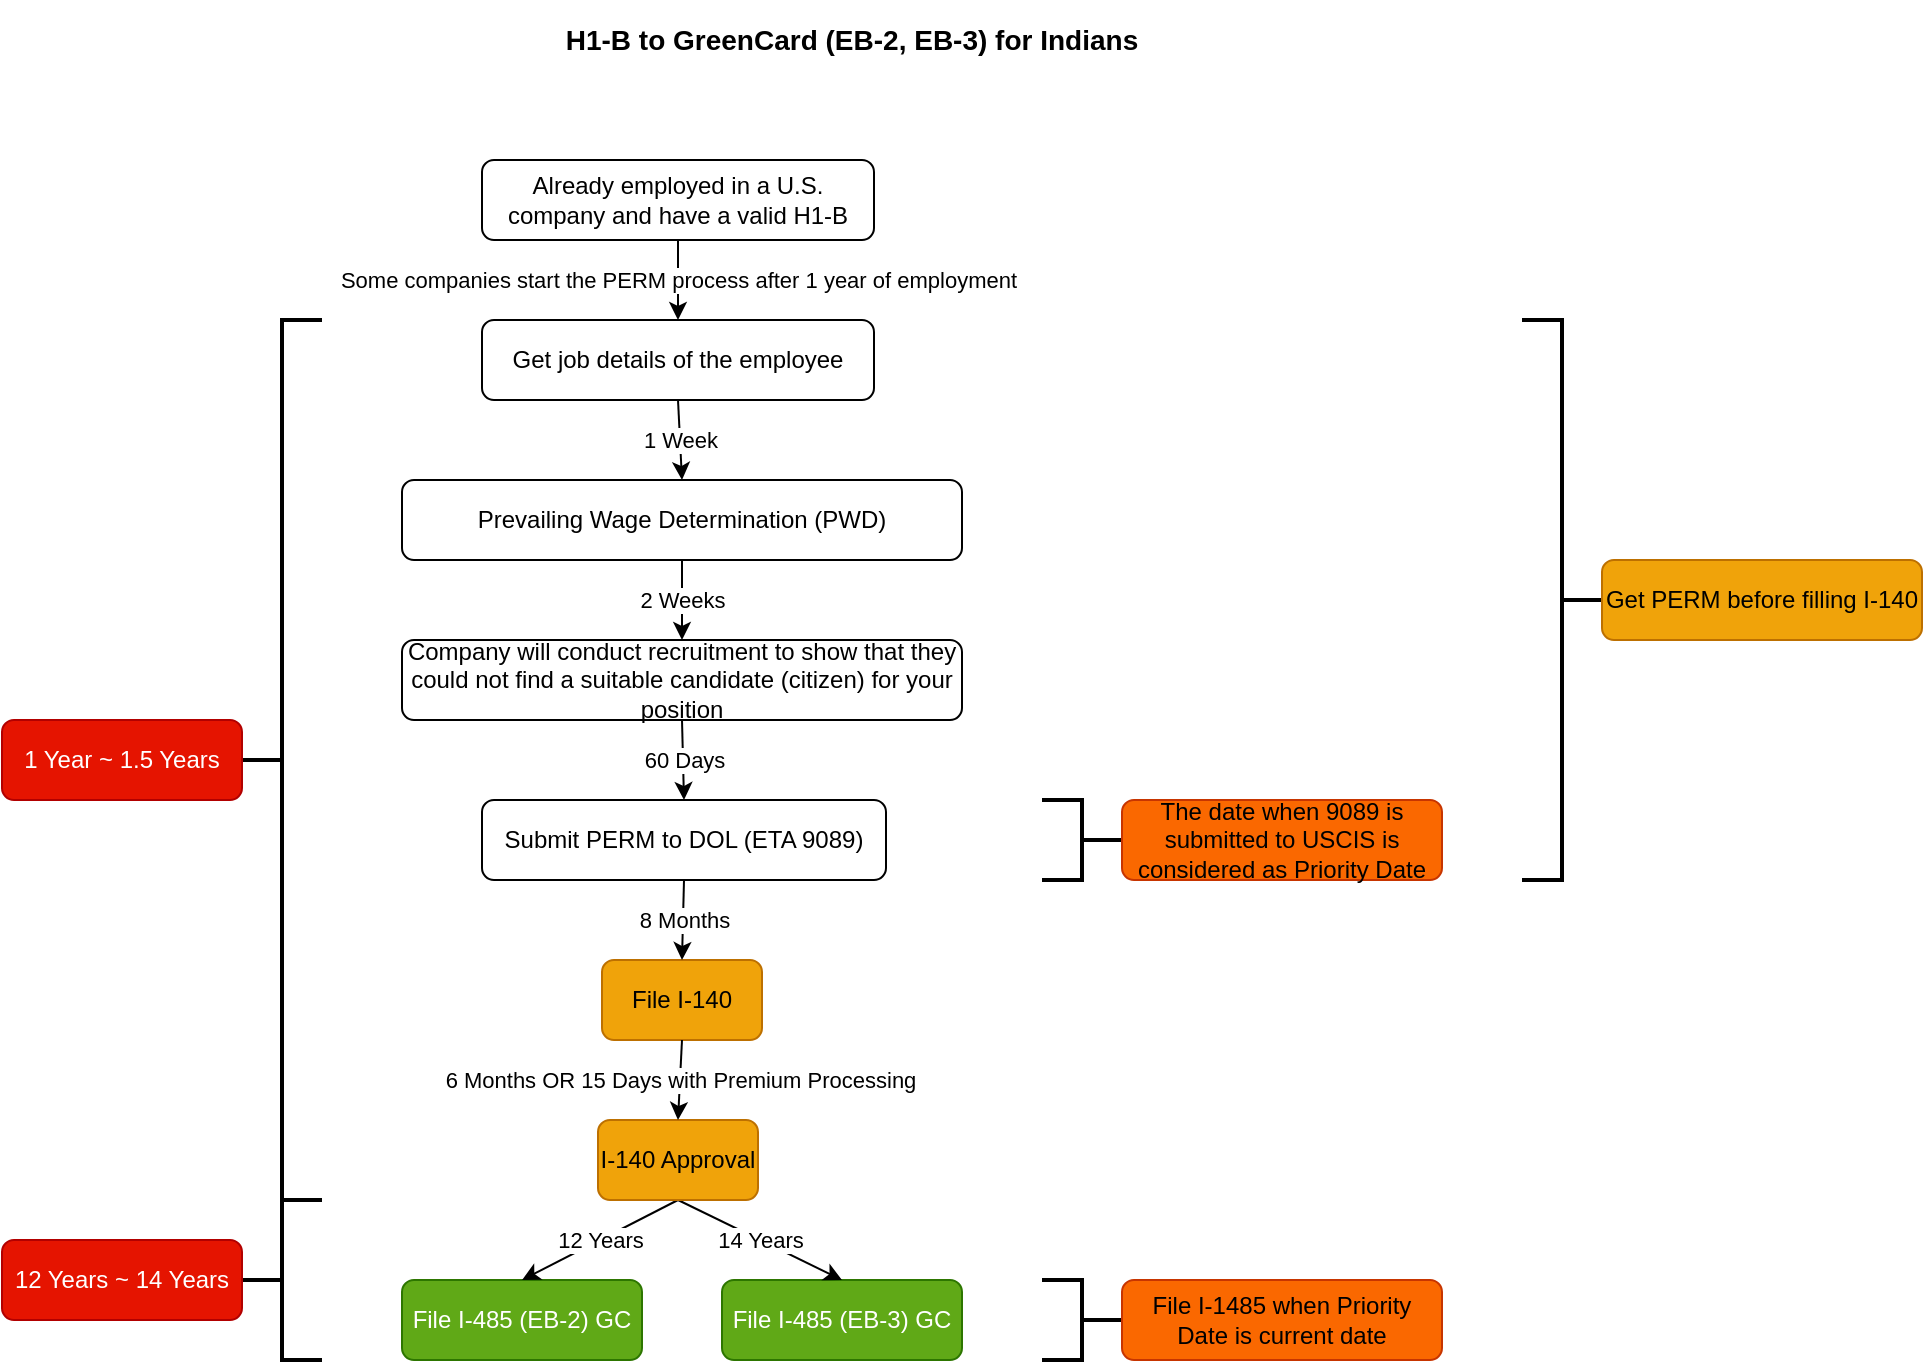 <mxfile version="21.5.1" type="device">
  <diagram name="Page-1" id="6U1NCKin3F8ppmGt7H0f">
    <mxGraphModel dx="1122" dy="793" grid="1" gridSize="10" guides="1" tooltips="1" connect="1" arrows="1" fold="1" page="1" pageScale="1" pageWidth="850" pageHeight="1100" math="0" shadow="0">
      <root>
        <mxCell id="0" />
        <mxCell id="1" parent="0" />
        <mxCell id="VrfPllnBidAQAeL3b49Z-1" value="H1-B to GreenCard (EB-2, EB-3) for Indians" style="text;html=1;strokeColor=none;fillColor=none;align=center;verticalAlign=middle;whiteSpace=wrap;rounded=0;fontStyle=1;fontSize=14;" parent="1" vertex="1">
          <mxGeometry x="280" y="40" width="290" height="40" as="geometry" />
        </mxCell>
        <mxCell id="VrfPllnBidAQAeL3b49Z-3" value="Prevailing Wage Determination (PWD)" style="rounded=1;whiteSpace=wrap;html=1;" parent="1" vertex="1">
          <mxGeometry x="200" y="280" width="280" height="40" as="geometry" />
        </mxCell>
        <mxCell id="VrfPllnBidAQAeL3b49Z-4" value="Get job details of the employee" style="rounded=1;whiteSpace=wrap;html=1;" parent="1" vertex="1">
          <mxGeometry x="240" y="200" width="196" height="40" as="geometry" />
        </mxCell>
        <mxCell id="VrfPllnBidAQAeL3b49Z-5" value="" style="endArrow=classic;html=1;rounded=0;exitX=0.5;exitY=1;exitDx=0;exitDy=0;entryX=0.5;entryY=0;entryDx=0;entryDy=0;" parent="1" source="VrfPllnBidAQAeL3b49Z-3" target="VrfPllnBidAQAeL3b49Z-7" edge="1">
          <mxGeometry relative="1" as="geometry">
            <mxPoint x="290" y="430" as="sourcePoint" />
            <mxPoint x="340" y="400" as="targetPoint" />
          </mxGeometry>
        </mxCell>
        <mxCell id="VrfPllnBidAQAeL3b49Z-6" value="2 Weeks" style="edgeLabel;resizable=0;html=1;align=center;verticalAlign=middle;" parent="VrfPllnBidAQAeL3b49Z-5" connectable="0" vertex="1">
          <mxGeometry relative="1" as="geometry" />
        </mxCell>
        <mxCell id="VrfPllnBidAQAeL3b49Z-7" value="Company will conduct recruitment to show that they could not find a suitable candidate (citizen) for your position" style="rounded=1;whiteSpace=wrap;html=1;" parent="1" vertex="1">
          <mxGeometry x="200" y="360" width="280" height="40" as="geometry" />
        </mxCell>
        <mxCell id="VrfPllnBidAQAeL3b49Z-8" value="Submit PERM to DOL (ETA 9089)" style="rounded=1;whiteSpace=wrap;html=1;" parent="1" vertex="1">
          <mxGeometry x="240" y="440" width="202" height="40" as="geometry" />
        </mxCell>
        <mxCell id="VrfPllnBidAQAeL3b49Z-9" value="File I-140" style="rounded=1;whiteSpace=wrap;html=1;fillColor=#f0a30a;fontColor=#000000;strokeColor=#BD7000;" parent="1" vertex="1">
          <mxGeometry x="300" y="520" width="80" height="40" as="geometry" />
        </mxCell>
        <mxCell id="VrfPllnBidAQAeL3b49Z-10" value="File I-485 (EB-2) GC" style="rounded=1;whiteSpace=wrap;html=1;fillColor=#60a917;fontColor=#ffffff;strokeColor=#2D7600;" parent="1" vertex="1">
          <mxGeometry x="200" y="680" width="120" height="40" as="geometry" />
        </mxCell>
        <mxCell id="VrfPllnBidAQAeL3b49Z-11" value="File I-485 (EB-3) GC" style="rounded=1;whiteSpace=wrap;html=1;fillColor=#60a917;fontColor=#ffffff;strokeColor=#2D7600;" parent="1" vertex="1">
          <mxGeometry x="360" y="680" width="120" height="40" as="geometry" />
        </mxCell>
        <mxCell id="VrfPllnBidAQAeL3b49Z-12" value="" style="endArrow=classic;html=1;rounded=0;entryX=0.5;entryY=0;entryDx=0;entryDy=0;exitX=0.5;exitY=1;exitDx=0;exitDy=0;" parent="1" source="VrfPllnBidAQAeL3b49Z-7" target="VrfPllnBidAQAeL3b49Z-8" edge="1">
          <mxGeometry relative="1" as="geometry">
            <mxPoint x="365" y="430" as="sourcePoint" />
            <mxPoint x="325" y="460" as="targetPoint" />
          </mxGeometry>
        </mxCell>
        <mxCell id="VrfPllnBidAQAeL3b49Z-13" value="60 Days" style="edgeLabel;resizable=0;html=1;align=center;verticalAlign=middle;" parent="VrfPllnBidAQAeL3b49Z-12" connectable="0" vertex="1">
          <mxGeometry relative="1" as="geometry" />
        </mxCell>
        <mxCell id="VrfPllnBidAQAeL3b49Z-14" value="" style="endArrow=classic;html=1;rounded=0;entryX=0.5;entryY=0;entryDx=0;entryDy=0;exitX=0.5;exitY=1;exitDx=0;exitDy=0;" parent="1" source="VrfPllnBidAQAeL3b49Z-8" target="VrfPllnBidAQAeL3b49Z-9" edge="1">
          <mxGeometry relative="1" as="geometry">
            <mxPoint x="425" y="540" as="sourcePoint" />
            <mxPoint x="300" y="560" as="targetPoint" />
          </mxGeometry>
        </mxCell>
        <mxCell id="VrfPllnBidAQAeL3b49Z-15" value="8 Months" style="edgeLabel;resizable=0;html=1;align=center;verticalAlign=middle;" parent="VrfPllnBidAQAeL3b49Z-14" connectable="0" vertex="1">
          <mxGeometry relative="1" as="geometry" />
        </mxCell>
        <mxCell id="VrfPllnBidAQAeL3b49Z-16" value="" style="endArrow=classic;html=1;rounded=0;entryX=0.5;entryY=0;entryDx=0;entryDy=0;exitX=0.5;exitY=1;exitDx=0;exitDy=0;" parent="1" source="VrfPllnBidAQAeL3b49Z-33" target="VrfPllnBidAQAeL3b49Z-10" edge="1">
          <mxGeometry relative="1" as="geometry">
            <mxPoint x="375" y="690" as="sourcePoint" />
            <mxPoint x="250" y="710" as="targetPoint" />
          </mxGeometry>
        </mxCell>
        <mxCell id="VrfPllnBidAQAeL3b49Z-17" value="12 Years" style="edgeLabel;resizable=0;html=1;align=center;verticalAlign=middle;" parent="VrfPllnBidAQAeL3b49Z-16" connectable="0" vertex="1">
          <mxGeometry relative="1" as="geometry" />
        </mxCell>
        <mxCell id="VrfPllnBidAQAeL3b49Z-18" value="" style="endArrow=classic;html=1;rounded=0;entryX=0.5;entryY=0;entryDx=0;entryDy=0;exitX=0.5;exitY=1;exitDx=0;exitDy=0;" parent="1" source="VrfPllnBidAQAeL3b49Z-33" target="VrfPllnBidAQAeL3b49Z-11" edge="1">
          <mxGeometry relative="1" as="geometry">
            <mxPoint x="561" y="690" as="sourcePoint" />
            <mxPoint x="436" y="710" as="targetPoint" />
          </mxGeometry>
        </mxCell>
        <mxCell id="VrfPllnBidAQAeL3b49Z-19" value="14 Years" style="edgeLabel;resizable=0;html=1;align=center;verticalAlign=middle;" parent="VrfPllnBidAQAeL3b49Z-18" connectable="0" vertex="1">
          <mxGeometry relative="1" as="geometry" />
        </mxCell>
        <mxCell id="VrfPllnBidAQAeL3b49Z-21" value="" style="endArrow=classic;html=1;rounded=0;entryX=0.5;entryY=0;entryDx=0;entryDy=0;exitX=0.5;exitY=1;exitDx=0;exitDy=0;" parent="1" source="VrfPllnBidAQAeL3b49Z-4" target="VrfPllnBidAQAeL3b49Z-3" edge="1">
          <mxGeometry relative="1" as="geometry">
            <mxPoint x="660" y="140" as="sourcePoint" />
            <mxPoint x="460" y="280" as="targetPoint" />
          </mxGeometry>
        </mxCell>
        <mxCell id="VrfPllnBidAQAeL3b49Z-22" value="1 Week" style="edgeLabel;resizable=0;html=1;align=center;verticalAlign=middle;" parent="VrfPllnBidAQAeL3b49Z-21" connectable="0" vertex="1">
          <mxGeometry relative="1" as="geometry" />
        </mxCell>
        <mxCell id="VrfPllnBidAQAeL3b49Z-24" value="" style="strokeWidth=2;html=1;shape=mxgraph.flowchart.annotation_2;align=left;labelPosition=right;pointerEvents=1;direction=west;" parent="1" vertex="1">
          <mxGeometry x="520" y="440" width="40" height="40" as="geometry" />
        </mxCell>
        <mxCell id="VrfPllnBidAQAeL3b49Z-25" value="The date when 9089 is submitted to USCIS is considered as Priority Date" style="rounded=1;whiteSpace=wrap;html=1;fillColor=#fa6800;fontColor=#000000;strokeColor=#C73500;" parent="1" vertex="1">
          <mxGeometry x="560" y="440" width="160" height="40" as="geometry" />
        </mxCell>
        <mxCell id="VrfPllnBidAQAeL3b49Z-27" value="" style="strokeWidth=2;html=1;shape=mxgraph.flowchart.annotation_2;align=left;labelPosition=right;pointerEvents=1;direction=west;" parent="1" vertex="1">
          <mxGeometry x="760" y="200" width="40" height="280" as="geometry" />
        </mxCell>
        <mxCell id="VrfPllnBidAQAeL3b49Z-28" value="Get PERM before filling I-140" style="rounded=1;whiteSpace=wrap;html=1;fillColor=#f0a30a;fontColor=#000000;strokeColor=#BD7000;" parent="1" vertex="1">
          <mxGeometry x="800" y="320" width="160" height="40" as="geometry" />
        </mxCell>
        <mxCell id="VrfPllnBidAQAeL3b49Z-29" value="" style="strokeWidth=2;html=1;shape=mxgraph.flowchart.annotation_2;align=left;labelPosition=right;pointerEvents=1;direction=east;" parent="1" vertex="1">
          <mxGeometry x="120" y="200" width="40" height="440" as="geometry" />
        </mxCell>
        <mxCell id="VrfPllnBidAQAeL3b49Z-30" value="1 Year ~ 1.5 Years" style="rounded=1;whiteSpace=wrap;html=1;fillColor=#e51400;fontColor=#ffffff;strokeColor=#B20000;" parent="1" vertex="1">
          <mxGeometry y="400" width="120" height="40" as="geometry" />
        </mxCell>
        <mxCell id="VrfPllnBidAQAeL3b49Z-31" value="" style="strokeWidth=2;html=1;shape=mxgraph.flowchart.annotation_2;align=left;labelPosition=right;pointerEvents=1;direction=east;" parent="1" vertex="1">
          <mxGeometry x="120" y="640" width="40" height="80" as="geometry" />
        </mxCell>
        <mxCell id="VrfPllnBidAQAeL3b49Z-32" value="12 Years ~ 14 Years" style="rounded=1;whiteSpace=wrap;html=1;fillColor=#e51400;fontColor=#ffffff;strokeColor=#B20000;" parent="1" vertex="1">
          <mxGeometry y="660" width="120" height="40" as="geometry" />
        </mxCell>
        <mxCell id="VrfPllnBidAQAeL3b49Z-33" value="I-140 Approval" style="rounded=1;whiteSpace=wrap;html=1;fillColor=#f0a30a;fontColor=#000000;strokeColor=#BD7000;" parent="1" vertex="1">
          <mxGeometry x="298" y="600" width="80" height="40" as="geometry" />
        </mxCell>
        <mxCell id="VrfPllnBidAQAeL3b49Z-34" value="" style="endArrow=classic;html=1;rounded=0;entryX=0.5;entryY=0;entryDx=0;entryDy=0;exitX=0.5;exitY=1;exitDx=0;exitDy=0;" parent="1" source="VrfPllnBidAQAeL3b49Z-9" target="VrfPllnBidAQAeL3b49Z-33" edge="1">
          <mxGeometry relative="1" as="geometry">
            <mxPoint x="562" y="580" as="sourcePoint" />
            <mxPoint x="442" y="560" as="targetPoint" />
          </mxGeometry>
        </mxCell>
        <mxCell id="VrfPllnBidAQAeL3b49Z-35" value="6 Months OR 15 Days with Premium Processing" style="edgeLabel;resizable=0;html=1;align=center;verticalAlign=middle;" parent="VrfPllnBidAQAeL3b49Z-34" connectable="0" vertex="1">
          <mxGeometry relative="1" as="geometry" />
        </mxCell>
        <mxCell id="uZ3j9dNSUw6iLG0-6Et3-1" value="Already employed in a U.S. company and have a valid H1-B" style="rounded=1;whiteSpace=wrap;html=1;" vertex="1" parent="1">
          <mxGeometry x="240" y="120" width="196" height="40" as="geometry" />
        </mxCell>
        <mxCell id="uZ3j9dNSUw6iLG0-6Et3-2" value="" style="endArrow=classic;html=1;rounded=0;entryX=0.5;entryY=0;entryDx=0;entryDy=0;exitX=0.5;exitY=1;exitDx=0;exitDy=0;" edge="1" parent="1" source="uZ3j9dNSUw6iLG0-6Et3-1" target="VrfPllnBidAQAeL3b49Z-4">
          <mxGeometry relative="1" as="geometry">
            <mxPoint x="520" y="160" as="sourcePoint" />
            <mxPoint x="450" y="190" as="targetPoint" />
          </mxGeometry>
        </mxCell>
        <mxCell id="uZ3j9dNSUw6iLG0-6Et3-3" value="Some companies start the PERM process after 1 year of employment" style="edgeLabel;resizable=0;html=1;align=center;verticalAlign=middle;" connectable="0" vertex="1" parent="uZ3j9dNSUw6iLG0-6Et3-2">
          <mxGeometry relative="1" as="geometry" />
        </mxCell>
        <mxCell id="uZ3j9dNSUw6iLG0-6Et3-4" value="" style="strokeWidth=2;html=1;shape=mxgraph.flowchart.annotation_2;align=left;labelPosition=right;pointerEvents=1;direction=west;" vertex="1" parent="1">
          <mxGeometry x="520" y="680" width="40" height="40" as="geometry" />
        </mxCell>
        <mxCell id="uZ3j9dNSUw6iLG0-6Et3-5" value="File I-1485 when Priority Date is current date" style="rounded=1;whiteSpace=wrap;html=1;fillColor=#fa6800;fontColor=#000000;strokeColor=#C73500;" vertex="1" parent="1">
          <mxGeometry x="560" y="680" width="160" height="40" as="geometry" />
        </mxCell>
      </root>
    </mxGraphModel>
  </diagram>
</mxfile>